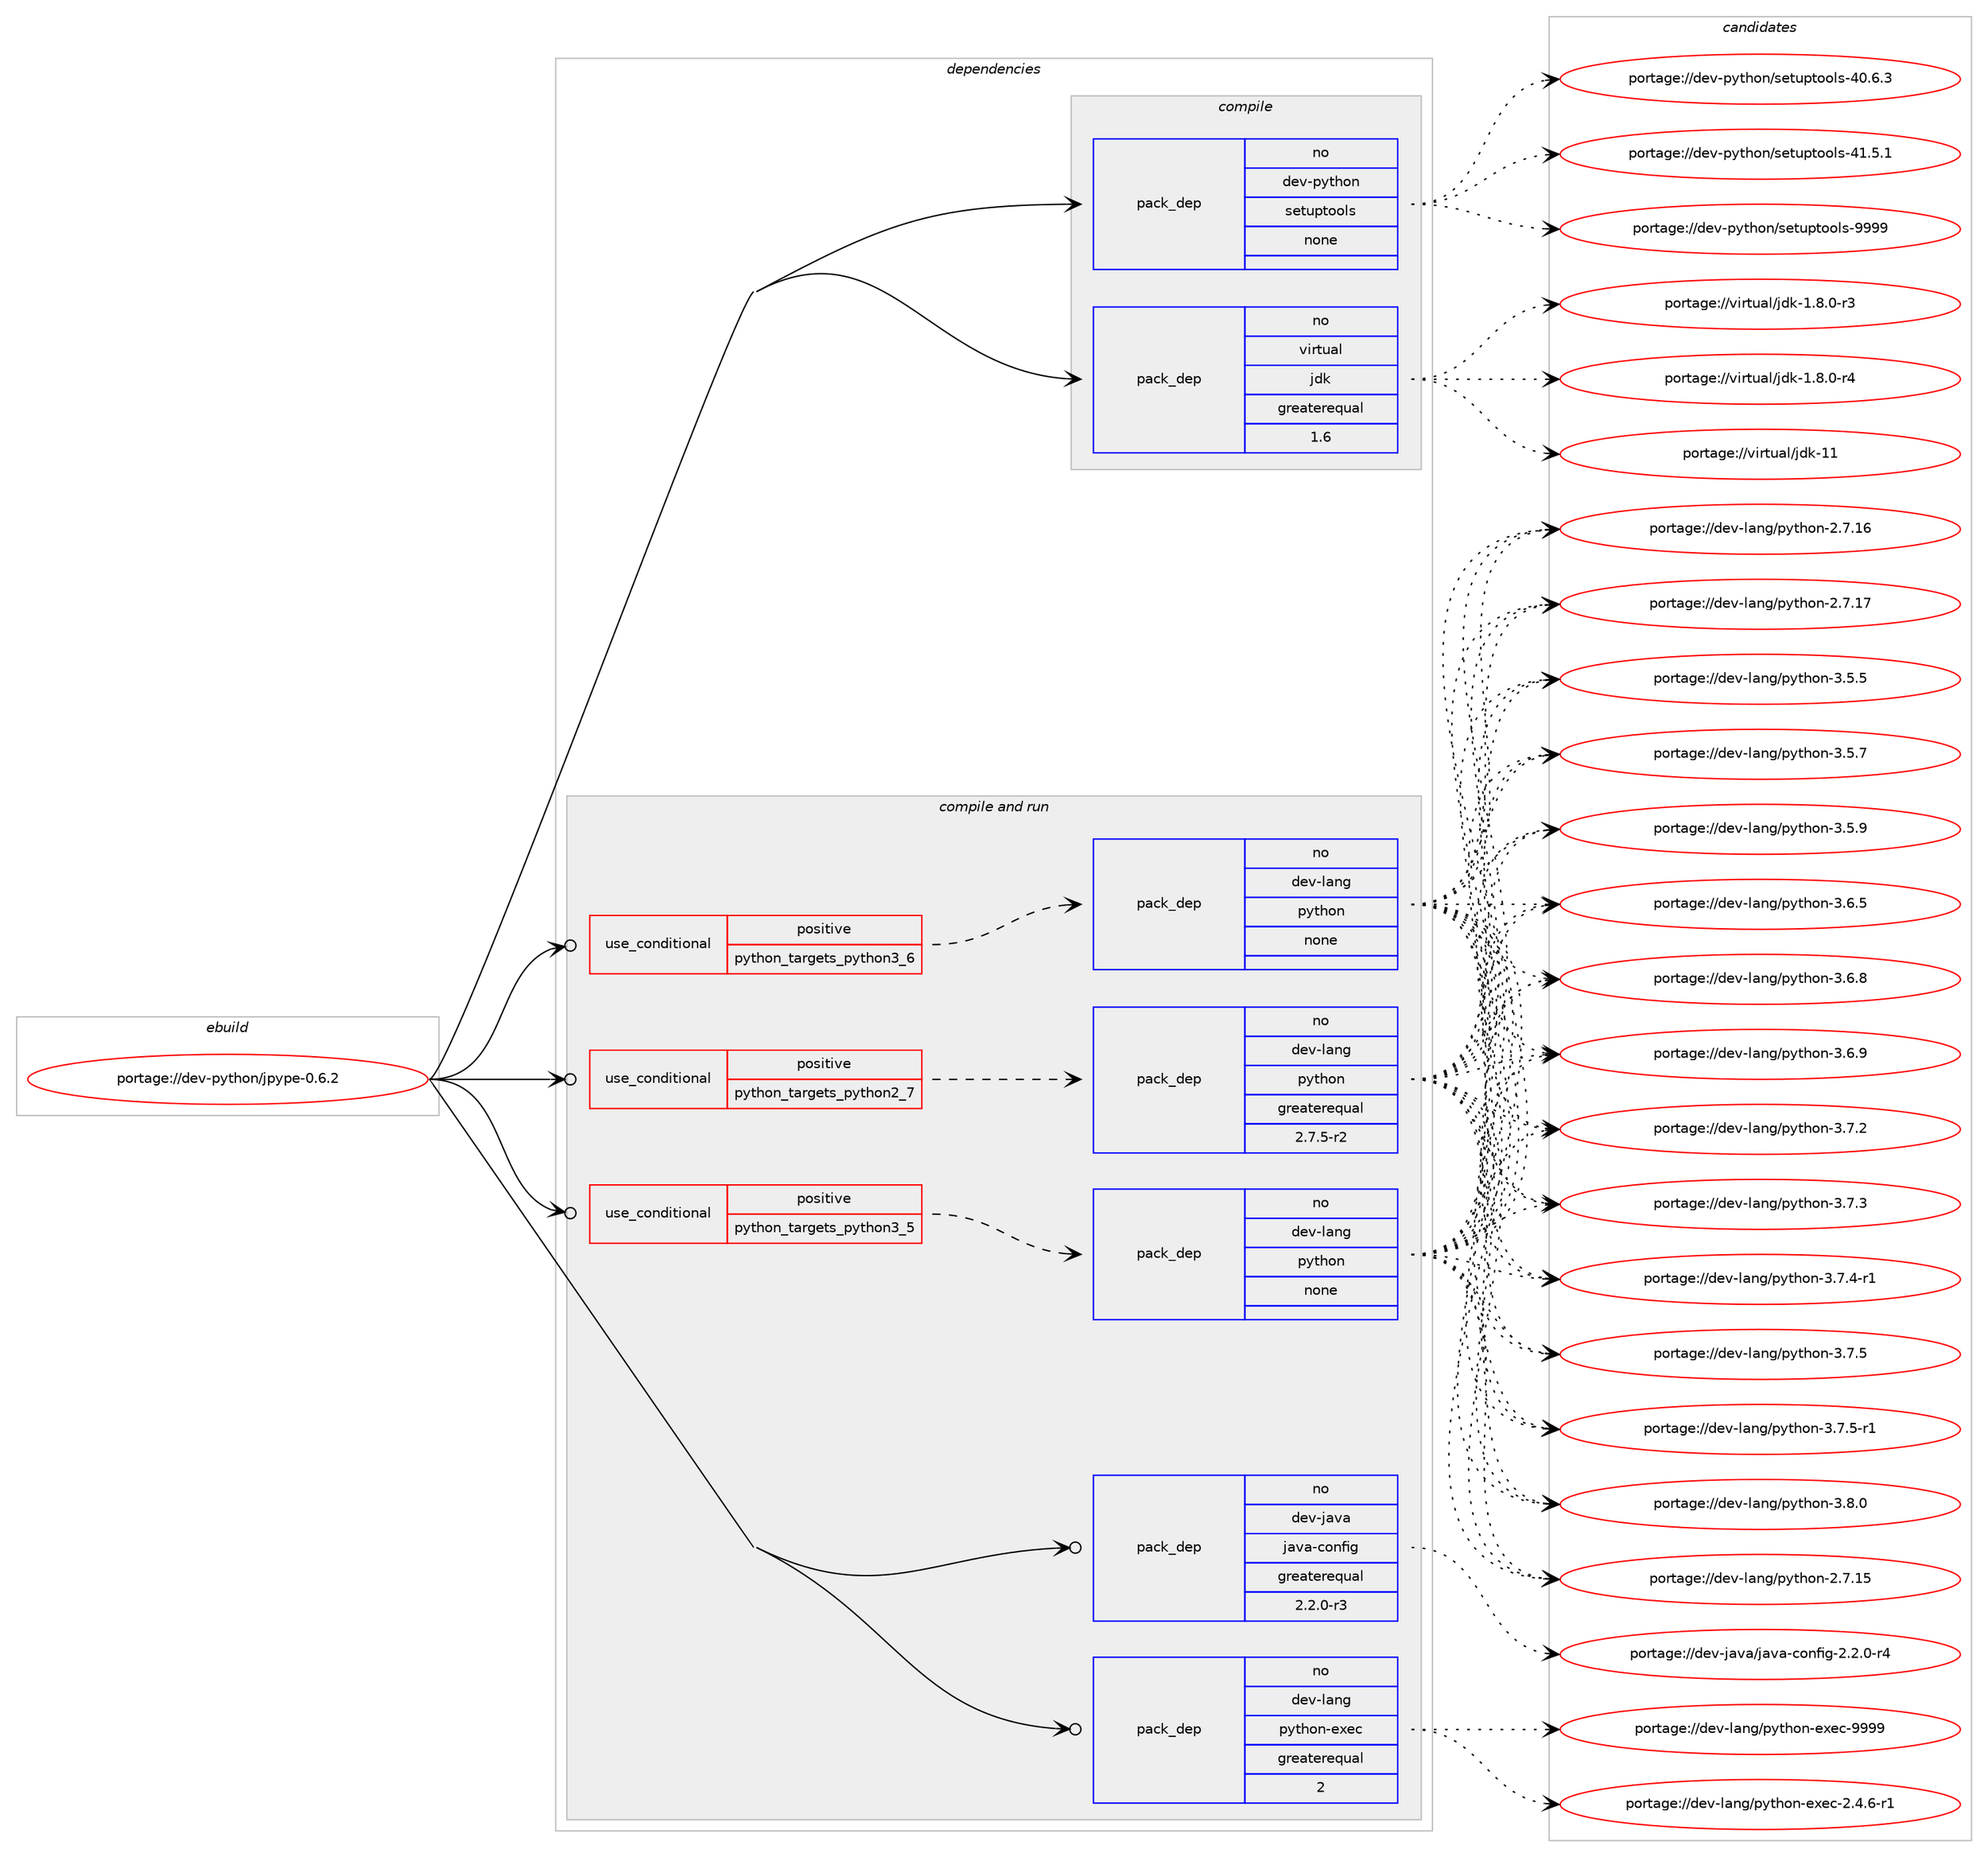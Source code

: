 digraph prolog {

# *************
# Graph options
# *************

newrank=true;
concentrate=true;
compound=true;
graph [rankdir=LR,fontname=Helvetica,fontsize=10,ranksep=1.5];#, ranksep=2.5, nodesep=0.2];
edge  [arrowhead=vee];
node  [fontname=Helvetica,fontsize=10];

# **********
# The ebuild
# **********

subgraph cluster_leftcol {
color=gray;
rank=same;
label=<<i>ebuild</i>>;
id [label="portage://dev-python/jpype-0.6.2", color=red, width=4, href="../dev-python/jpype-0.6.2.svg"];
}

# ****************
# The dependencies
# ****************

subgraph cluster_midcol {
color=gray;
label=<<i>dependencies</i>>;
subgraph cluster_compile {
fillcolor="#eeeeee";
style=filled;
label=<<i>compile</i>>;
subgraph pack112176 {
dependency146231 [label=<<TABLE BORDER="0" CELLBORDER="1" CELLSPACING="0" CELLPADDING="4" WIDTH="220"><TR><TD ROWSPAN="6" CELLPADDING="30">pack_dep</TD></TR><TR><TD WIDTH="110">no</TD></TR><TR><TD>dev-python</TD></TR><TR><TD>setuptools</TD></TR><TR><TD>none</TD></TR><TR><TD></TD></TR></TABLE>>, shape=none, color=blue];
}
id:e -> dependency146231:w [weight=20,style="solid",arrowhead="vee"];
subgraph pack112177 {
dependency146232 [label=<<TABLE BORDER="0" CELLBORDER="1" CELLSPACING="0" CELLPADDING="4" WIDTH="220"><TR><TD ROWSPAN="6" CELLPADDING="30">pack_dep</TD></TR><TR><TD WIDTH="110">no</TD></TR><TR><TD>virtual</TD></TR><TR><TD>jdk</TD></TR><TR><TD>greaterequal</TD></TR><TR><TD>1.6</TD></TR></TABLE>>, shape=none, color=blue];
}
id:e -> dependency146232:w [weight=20,style="solid",arrowhead="vee"];
}
subgraph cluster_compileandrun {
fillcolor="#eeeeee";
style=filled;
label=<<i>compile and run</i>>;
subgraph cond30731 {
dependency146233 [label=<<TABLE BORDER="0" CELLBORDER="1" CELLSPACING="0" CELLPADDING="4"><TR><TD ROWSPAN="3" CELLPADDING="10">use_conditional</TD></TR><TR><TD>positive</TD></TR><TR><TD>python_targets_python2_7</TD></TR></TABLE>>, shape=none, color=red];
subgraph pack112178 {
dependency146234 [label=<<TABLE BORDER="0" CELLBORDER="1" CELLSPACING="0" CELLPADDING="4" WIDTH="220"><TR><TD ROWSPAN="6" CELLPADDING="30">pack_dep</TD></TR><TR><TD WIDTH="110">no</TD></TR><TR><TD>dev-lang</TD></TR><TR><TD>python</TD></TR><TR><TD>greaterequal</TD></TR><TR><TD>2.7.5-r2</TD></TR></TABLE>>, shape=none, color=blue];
}
dependency146233:e -> dependency146234:w [weight=20,style="dashed",arrowhead="vee"];
}
id:e -> dependency146233:w [weight=20,style="solid",arrowhead="odotvee"];
subgraph cond30732 {
dependency146235 [label=<<TABLE BORDER="0" CELLBORDER="1" CELLSPACING="0" CELLPADDING="4"><TR><TD ROWSPAN="3" CELLPADDING="10">use_conditional</TD></TR><TR><TD>positive</TD></TR><TR><TD>python_targets_python3_5</TD></TR></TABLE>>, shape=none, color=red];
subgraph pack112179 {
dependency146236 [label=<<TABLE BORDER="0" CELLBORDER="1" CELLSPACING="0" CELLPADDING="4" WIDTH="220"><TR><TD ROWSPAN="6" CELLPADDING="30">pack_dep</TD></TR><TR><TD WIDTH="110">no</TD></TR><TR><TD>dev-lang</TD></TR><TR><TD>python</TD></TR><TR><TD>none</TD></TR><TR><TD></TD></TR></TABLE>>, shape=none, color=blue];
}
dependency146235:e -> dependency146236:w [weight=20,style="dashed",arrowhead="vee"];
}
id:e -> dependency146235:w [weight=20,style="solid",arrowhead="odotvee"];
subgraph cond30733 {
dependency146237 [label=<<TABLE BORDER="0" CELLBORDER="1" CELLSPACING="0" CELLPADDING="4"><TR><TD ROWSPAN="3" CELLPADDING="10">use_conditional</TD></TR><TR><TD>positive</TD></TR><TR><TD>python_targets_python3_6</TD></TR></TABLE>>, shape=none, color=red];
subgraph pack112180 {
dependency146238 [label=<<TABLE BORDER="0" CELLBORDER="1" CELLSPACING="0" CELLPADDING="4" WIDTH="220"><TR><TD ROWSPAN="6" CELLPADDING="30">pack_dep</TD></TR><TR><TD WIDTH="110">no</TD></TR><TR><TD>dev-lang</TD></TR><TR><TD>python</TD></TR><TR><TD>none</TD></TR><TR><TD></TD></TR></TABLE>>, shape=none, color=blue];
}
dependency146237:e -> dependency146238:w [weight=20,style="dashed",arrowhead="vee"];
}
id:e -> dependency146237:w [weight=20,style="solid",arrowhead="odotvee"];
subgraph pack112181 {
dependency146239 [label=<<TABLE BORDER="0" CELLBORDER="1" CELLSPACING="0" CELLPADDING="4" WIDTH="220"><TR><TD ROWSPAN="6" CELLPADDING="30">pack_dep</TD></TR><TR><TD WIDTH="110">no</TD></TR><TR><TD>dev-java</TD></TR><TR><TD>java-config</TD></TR><TR><TD>greaterequal</TD></TR><TR><TD>2.2.0-r3</TD></TR></TABLE>>, shape=none, color=blue];
}
id:e -> dependency146239:w [weight=20,style="solid",arrowhead="odotvee"];
subgraph pack112182 {
dependency146240 [label=<<TABLE BORDER="0" CELLBORDER="1" CELLSPACING="0" CELLPADDING="4" WIDTH="220"><TR><TD ROWSPAN="6" CELLPADDING="30">pack_dep</TD></TR><TR><TD WIDTH="110">no</TD></TR><TR><TD>dev-lang</TD></TR><TR><TD>python-exec</TD></TR><TR><TD>greaterequal</TD></TR><TR><TD>2</TD></TR></TABLE>>, shape=none, color=blue];
}
id:e -> dependency146240:w [weight=20,style="solid",arrowhead="odotvee"];
}
subgraph cluster_run {
fillcolor="#eeeeee";
style=filled;
label=<<i>run</i>>;
}
}

# **************
# The candidates
# **************

subgraph cluster_choices {
rank=same;
color=gray;
label=<<i>candidates</i>>;

subgraph choice112176 {
color=black;
nodesep=1;
choiceportage100101118451121211161041111104711510111611711211611111110811545524846544651 [label="portage://dev-python/setuptools-40.6.3", color=red, width=4,href="../dev-python/setuptools-40.6.3.svg"];
choiceportage100101118451121211161041111104711510111611711211611111110811545524946534649 [label="portage://dev-python/setuptools-41.5.1", color=red, width=4,href="../dev-python/setuptools-41.5.1.svg"];
choiceportage10010111845112121116104111110471151011161171121161111111081154557575757 [label="portage://dev-python/setuptools-9999", color=red, width=4,href="../dev-python/setuptools-9999.svg"];
dependency146231:e -> choiceportage100101118451121211161041111104711510111611711211611111110811545524846544651:w [style=dotted,weight="100"];
dependency146231:e -> choiceportage100101118451121211161041111104711510111611711211611111110811545524946534649:w [style=dotted,weight="100"];
dependency146231:e -> choiceportage10010111845112121116104111110471151011161171121161111111081154557575757:w [style=dotted,weight="100"];
}
subgraph choice112177 {
color=black;
nodesep=1;
choiceportage11810511411611797108471061001074549465646484511451 [label="portage://virtual/jdk-1.8.0-r3", color=red, width=4,href="../virtual/jdk-1.8.0-r3.svg"];
choiceportage11810511411611797108471061001074549465646484511452 [label="portage://virtual/jdk-1.8.0-r4", color=red, width=4,href="../virtual/jdk-1.8.0-r4.svg"];
choiceportage1181051141161179710847106100107454949 [label="portage://virtual/jdk-11", color=red, width=4,href="../virtual/jdk-11.svg"];
dependency146232:e -> choiceportage11810511411611797108471061001074549465646484511451:w [style=dotted,weight="100"];
dependency146232:e -> choiceportage11810511411611797108471061001074549465646484511452:w [style=dotted,weight="100"];
dependency146232:e -> choiceportage1181051141161179710847106100107454949:w [style=dotted,weight="100"];
}
subgraph choice112178 {
color=black;
nodesep=1;
choiceportage10010111845108971101034711212111610411111045504655464953 [label="portage://dev-lang/python-2.7.15", color=red, width=4,href="../dev-lang/python-2.7.15.svg"];
choiceportage10010111845108971101034711212111610411111045504655464954 [label="portage://dev-lang/python-2.7.16", color=red, width=4,href="../dev-lang/python-2.7.16.svg"];
choiceportage10010111845108971101034711212111610411111045504655464955 [label="portage://dev-lang/python-2.7.17", color=red, width=4,href="../dev-lang/python-2.7.17.svg"];
choiceportage100101118451089711010347112121116104111110455146534653 [label="portage://dev-lang/python-3.5.5", color=red, width=4,href="../dev-lang/python-3.5.5.svg"];
choiceportage100101118451089711010347112121116104111110455146534655 [label="portage://dev-lang/python-3.5.7", color=red, width=4,href="../dev-lang/python-3.5.7.svg"];
choiceportage100101118451089711010347112121116104111110455146534657 [label="portage://dev-lang/python-3.5.9", color=red, width=4,href="../dev-lang/python-3.5.9.svg"];
choiceportage100101118451089711010347112121116104111110455146544653 [label="portage://dev-lang/python-3.6.5", color=red, width=4,href="../dev-lang/python-3.6.5.svg"];
choiceportage100101118451089711010347112121116104111110455146544656 [label="portage://dev-lang/python-3.6.8", color=red, width=4,href="../dev-lang/python-3.6.8.svg"];
choiceportage100101118451089711010347112121116104111110455146544657 [label="portage://dev-lang/python-3.6.9", color=red, width=4,href="../dev-lang/python-3.6.9.svg"];
choiceportage100101118451089711010347112121116104111110455146554650 [label="portage://dev-lang/python-3.7.2", color=red, width=4,href="../dev-lang/python-3.7.2.svg"];
choiceportage100101118451089711010347112121116104111110455146554651 [label="portage://dev-lang/python-3.7.3", color=red, width=4,href="../dev-lang/python-3.7.3.svg"];
choiceportage1001011184510897110103471121211161041111104551465546524511449 [label="portage://dev-lang/python-3.7.4-r1", color=red, width=4,href="../dev-lang/python-3.7.4-r1.svg"];
choiceportage100101118451089711010347112121116104111110455146554653 [label="portage://dev-lang/python-3.7.5", color=red, width=4,href="../dev-lang/python-3.7.5.svg"];
choiceportage1001011184510897110103471121211161041111104551465546534511449 [label="portage://dev-lang/python-3.7.5-r1", color=red, width=4,href="../dev-lang/python-3.7.5-r1.svg"];
choiceportage100101118451089711010347112121116104111110455146564648 [label="portage://dev-lang/python-3.8.0", color=red, width=4,href="../dev-lang/python-3.8.0.svg"];
dependency146234:e -> choiceportage10010111845108971101034711212111610411111045504655464953:w [style=dotted,weight="100"];
dependency146234:e -> choiceportage10010111845108971101034711212111610411111045504655464954:w [style=dotted,weight="100"];
dependency146234:e -> choiceportage10010111845108971101034711212111610411111045504655464955:w [style=dotted,weight="100"];
dependency146234:e -> choiceportage100101118451089711010347112121116104111110455146534653:w [style=dotted,weight="100"];
dependency146234:e -> choiceportage100101118451089711010347112121116104111110455146534655:w [style=dotted,weight="100"];
dependency146234:e -> choiceportage100101118451089711010347112121116104111110455146534657:w [style=dotted,weight="100"];
dependency146234:e -> choiceportage100101118451089711010347112121116104111110455146544653:w [style=dotted,weight="100"];
dependency146234:e -> choiceportage100101118451089711010347112121116104111110455146544656:w [style=dotted,weight="100"];
dependency146234:e -> choiceportage100101118451089711010347112121116104111110455146544657:w [style=dotted,weight="100"];
dependency146234:e -> choiceportage100101118451089711010347112121116104111110455146554650:w [style=dotted,weight="100"];
dependency146234:e -> choiceportage100101118451089711010347112121116104111110455146554651:w [style=dotted,weight="100"];
dependency146234:e -> choiceportage1001011184510897110103471121211161041111104551465546524511449:w [style=dotted,weight="100"];
dependency146234:e -> choiceportage100101118451089711010347112121116104111110455146554653:w [style=dotted,weight="100"];
dependency146234:e -> choiceportage1001011184510897110103471121211161041111104551465546534511449:w [style=dotted,weight="100"];
dependency146234:e -> choiceportage100101118451089711010347112121116104111110455146564648:w [style=dotted,weight="100"];
}
subgraph choice112179 {
color=black;
nodesep=1;
choiceportage10010111845108971101034711212111610411111045504655464953 [label="portage://dev-lang/python-2.7.15", color=red, width=4,href="../dev-lang/python-2.7.15.svg"];
choiceportage10010111845108971101034711212111610411111045504655464954 [label="portage://dev-lang/python-2.7.16", color=red, width=4,href="../dev-lang/python-2.7.16.svg"];
choiceportage10010111845108971101034711212111610411111045504655464955 [label="portage://dev-lang/python-2.7.17", color=red, width=4,href="../dev-lang/python-2.7.17.svg"];
choiceportage100101118451089711010347112121116104111110455146534653 [label="portage://dev-lang/python-3.5.5", color=red, width=4,href="../dev-lang/python-3.5.5.svg"];
choiceportage100101118451089711010347112121116104111110455146534655 [label="portage://dev-lang/python-3.5.7", color=red, width=4,href="../dev-lang/python-3.5.7.svg"];
choiceportage100101118451089711010347112121116104111110455146534657 [label="portage://dev-lang/python-3.5.9", color=red, width=4,href="../dev-lang/python-3.5.9.svg"];
choiceportage100101118451089711010347112121116104111110455146544653 [label="portage://dev-lang/python-3.6.5", color=red, width=4,href="../dev-lang/python-3.6.5.svg"];
choiceportage100101118451089711010347112121116104111110455146544656 [label="portage://dev-lang/python-3.6.8", color=red, width=4,href="../dev-lang/python-3.6.8.svg"];
choiceportage100101118451089711010347112121116104111110455146544657 [label="portage://dev-lang/python-3.6.9", color=red, width=4,href="../dev-lang/python-3.6.9.svg"];
choiceportage100101118451089711010347112121116104111110455146554650 [label="portage://dev-lang/python-3.7.2", color=red, width=4,href="../dev-lang/python-3.7.2.svg"];
choiceportage100101118451089711010347112121116104111110455146554651 [label="portage://dev-lang/python-3.7.3", color=red, width=4,href="../dev-lang/python-3.7.3.svg"];
choiceportage1001011184510897110103471121211161041111104551465546524511449 [label="portage://dev-lang/python-3.7.4-r1", color=red, width=4,href="../dev-lang/python-3.7.4-r1.svg"];
choiceportage100101118451089711010347112121116104111110455146554653 [label="portage://dev-lang/python-3.7.5", color=red, width=4,href="../dev-lang/python-3.7.5.svg"];
choiceportage1001011184510897110103471121211161041111104551465546534511449 [label="portage://dev-lang/python-3.7.5-r1", color=red, width=4,href="../dev-lang/python-3.7.5-r1.svg"];
choiceportage100101118451089711010347112121116104111110455146564648 [label="portage://dev-lang/python-3.8.0", color=red, width=4,href="../dev-lang/python-3.8.0.svg"];
dependency146236:e -> choiceportage10010111845108971101034711212111610411111045504655464953:w [style=dotted,weight="100"];
dependency146236:e -> choiceportage10010111845108971101034711212111610411111045504655464954:w [style=dotted,weight="100"];
dependency146236:e -> choiceportage10010111845108971101034711212111610411111045504655464955:w [style=dotted,weight="100"];
dependency146236:e -> choiceportage100101118451089711010347112121116104111110455146534653:w [style=dotted,weight="100"];
dependency146236:e -> choiceportage100101118451089711010347112121116104111110455146534655:w [style=dotted,weight="100"];
dependency146236:e -> choiceportage100101118451089711010347112121116104111110455146534657:w [style=dotted,weight="100"];
dependency146236:e -> choiceportage100101118451089711010347112121116104111110455146544653:w [style=dotted,weight="100"];
dependency146236:e -> choiceportage100101118451089711010347112121116104111110455146544656:w [style=dotted,weight="100"];
dependency146236:e -> choiceportage100101118451089711010347112121116104111110455146544657:w [style=dotted,weight="100"];
dependency146236:e -> choiceportage100101118451089711010347112121116104111110455146554650:w [style=dotted,weight="100"];
dependency146236:e -> choiceportage100101118451089711010347112121116104111110455146554651:w [style=dotted,weight="100"];
dependency146236:e -> choiceportage1001011184510897110103471121211161041111104551465546524511449:w [style=dotted,weight="100"];
dependency146236:e -> choiceportage100101118451089711010347112121116104111110455146554653:w [style=dotted,weight="100"];
dependency146236:e -> choiceportage1001011184510897110103471121211161041111104551465546534511449:w [style=dotted,weight="100"];
dependency146236:e -> choiceportage100101118451089711010347112121116104111110455146564648:w [style=dotted,weight="100"];
}
subgraph choice112180 {
color=black;
nodesep=1;
choiceportage10010111845108971101034711212111610411111045504655464953 [label="portage://dev-lang/python-2.7.15", color=red, width=4,href="../dev-lang/python-2.7.15.svg"];
choiceportage10010111845108971101034711212111610411111045504655464954 [label="portage://dev-lang/python-2.7.16", color=red, width=4,href="../dev-lang/python-2.7.16.svg"];
choiceportage10010111845108971101034711212111610411111045504655464955 [label="portage://dev-lang/python-2.7.17", color=red, width=4,href="../dev-lang/python-2.7.17.svg"];
choiceportage100101118451089711010347112121116104111110455146534653 [label="portage://dev-lang/python-3.5.5", color=red, width=4,href="../dev-lang/python-3.5.5.svg"];
choiceportage100101118451089711010347112121116104111110455146534655 [label="portage://dev-lang/python-3.5.7", color=red, width=4,href="../dev-lang/python-3.5.7.svg"];
choiceportage100101118451089711010347112121116104111110455146534657 [label="portage://dev-lang/python-3.5.9", color=red, width=4,href="../dev-lang/python-3.5.9.svg"];
choiceportage100101118451089711010347112121116104111110455146544653 [label="portage://dev-lang/python-3.6.5", color=red, width=4,href="../dev-lang/python-3.6.5.svg"];
choiceportage100101118451089711010347112121116104111110455146544656 [label="portage://dev-lang/python-3.6.8", color=red, width=4,href="../dev-lang/python-3.6.8.svg"];
choiceportage100101118451089711010347112121116104111110455146544657 [label="portage://dev-lang/python-3.6.9", color=red, width=4,href="../dev-lang/python-3.6.9.svg"];
choiceportage100101118451089711010347112121116104111110455146554650 [label="portage://dev-lang/python-3.7.2", color=red, width=4,href="../dev-lang/python-3.7.2.svg"];
choiceportage100101118451089711010347112121116104111110455146554651 [label="portage://dev-lang/python-3.7.3", color=red, width=4,href="../dev-lang/python-3.7.3.svg"];
choiceportage1001011184510897110103471121211161041111104551465546524511449 [label="portage://dev-lang/python-3.7.4-r1", color=red, width=4,href="../dev-lang/python-3.7.4-r1.svg"];
choiceportage100101118451089711010347112121116104111110455146554653 [label="portage://dev-lang/python-3.7.5", color=red, width=4,href="../dev-lang/python-3.7.5.svg"];
choiceportage1001011184510897110103471121211161041111104551465546534511449 [label="portage://dev-lang/python-3.7.5-r1", color=red, width=4,href="../dev-lang/python-3.7.5-r1.svg"];
choiceportage100101118451089711010347112121116104111110455146564648 [label="portage://dev-lang/python-3.8.0", color=red, width=4,href="../dev-lang/python-3.8.0.svg"];
dependency146238:e -> choiceportage10010111845108971101034711212111610411111045504655464953:w [style=dotted,weight="100"];
dependency146238:e -> choiceportage10010111845108971101034711212111610411111045504655464954:w [style=dotted,weight="100"];
dependency146238:e -> choiceportage10010111845108971101034711212111610411111045504655464955:w [style=dotted,weight="100"];
dependency146238:e -> choiceportage100101118451089711010347112121116104111110455146534653:w [style=dotted,weight="100"];
dependency146238:e -> choiceportage100101118451089711010347112121116104111110455146534655:w [style=dotted,weight="100"];
dependency146238:e -> choiceportage100101118451089711010347112121116104111110455146534657:w [style=dotted,weight="100"];
dependency146238:e -> choiceportage100101118451089711010347112121116104111110455146544653:w [style=dotted,weight="100"];
dependency146238:e -> choiceportage100101118451089711010347112121116104111110455146544656:w [style=dotted,weight="100"];
dependency146238:e -> choiceportage100101118451089711010347112121116104111110455146544657:w [style=dotted,weight="100"];
dependency146238:e -> choiceportage100101118451089711010347112121116104111110455146554650:w [style=dotted,weight="100"];
dependency146238:e -> choiceportage100101118451089711010347112121116104111110455146554651:w [style=dotted,weight="100"];
dependency146238:e -> choiceportage1001011184510897110103471121211161041111104551465546524511449:w [style=dotted,weight="100"];
dependency146238:e -> choiceportage100101118451089711010347112121116104111110455146554653:w [style=dotted,weight="100"];
dependency146238:e -> choiceportage1001011184510897110103471121211161041111104551465546534511449:w [style=dotted,weight="100"];
dependency146238:e -> choiceportage100101118451089711010347112121116104111110455146564648:w [style=dotted,weight="100"];
}
subgraph choice112181 {
color=black;
nodesep=1;
choiceportage10010111845106971189747106971189745991111101021051034550465046484511452 [label="portage://dev-java/java-config-2.2.0-r4", color=red, width=4,href="../dev-java/java-config-2.2.0-r4.svg"];
dependency146239:e -> choiceportage10010111845106971189747106971189745991111101021051034550465046484511452:w [style=dotted,weight="100"];
}
subgraph choice112182 {
color=black;
nodesep=1;
choiceportage10010111845108971101034711212111610411111045101120101994550465246544511449 [label="portage://dev-lang/python-exec-2.4.6-r1", color=red, width=4,href="../dev-lang/python-exec-2.4.6-r1.svg"];
choiceportage10010111845108971101034711212111610411111045101120101994557575757 [label="portage://dev-lang/python-exec-9999", color=red, width=4,href="../dev-lang/python-exec-9999.svg"];
dependency146240:e -> choiceportage10010111845108971101034711212111610411111045101120101994550465246544511449:w [style=dotted,weight="100"];
dependency146240:e -> choiceportage10010111845108971101034711212111610411111045101120101994557575757:w [style=dotted,weight="100"];
}
}

}
